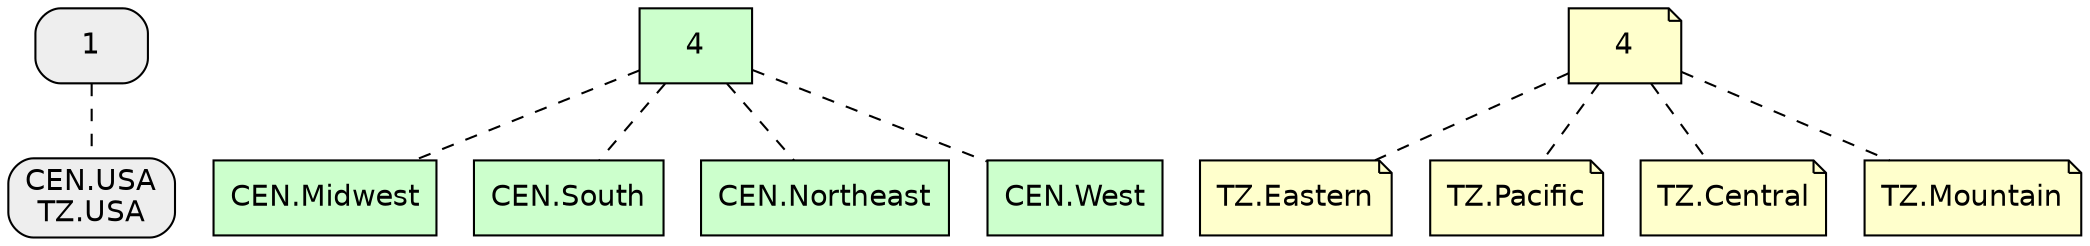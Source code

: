
    graph{
    rankdir=TB
    edge [style=dashed]
    n0 [style="filled,rounded", fillcolor="#EEEEEE", shape=box, fontname="helvetica", label=1];
n1 [style="filled,rounded", fillcolor="#EEEEEE", shape=box, fontname="helvetica", label="CEN.USA\nTZ.USA"];
n0 -- n1;
n2 [style=filled, shape=box, fontname="helvetica", fillcolor="#CCFFCC", label=4];
n3 [style=filled, shape=box, fontname="helvetica", fillcolor="#CCFFCC", label="CEN.Midwest"];
n2 -- n3;
n4 [style=filled, shape=box, fontname="helvetica", fillcolor="#CCFFCC", label="CEN.South"];
n2 -- n4;
n5 [style=filled, shape=box, fontname="helvetica", fillcolor="#CCFFCC", label="CEN.Northeast"];
n2 -- n5;
n6 [style=filled, shape=box, fontname="helvetica", fillcolor="#CCFFCC", label="CEN.West"];
n2 -- n6;
n7 [style=filled, fillcolor="#FFFFCC", shape=note, fontname="helvetica", label=4];
n8 [style=filled, fillcolor="#FFFFCC", shape=note, fontname="helvetica", label="TZ.Eastern"];
n7 -- n8;
n9 [style=filled, fillcolor="#FFFFCC", shape=note, fontname="helvetica", label="TZ.Pacific"];
n7 -- n9;
n10 [style=filled, fillcolor="#FFFFCC", shape=note, fontname="helvetica", label="TZ.Central"];
n7 -- n10;
n11 [style=filled, fillcolor="#FFFFCC", shape=note, fontname="helvetica", label="TZ.Mountain"];
n7 -- n11;

    }
            